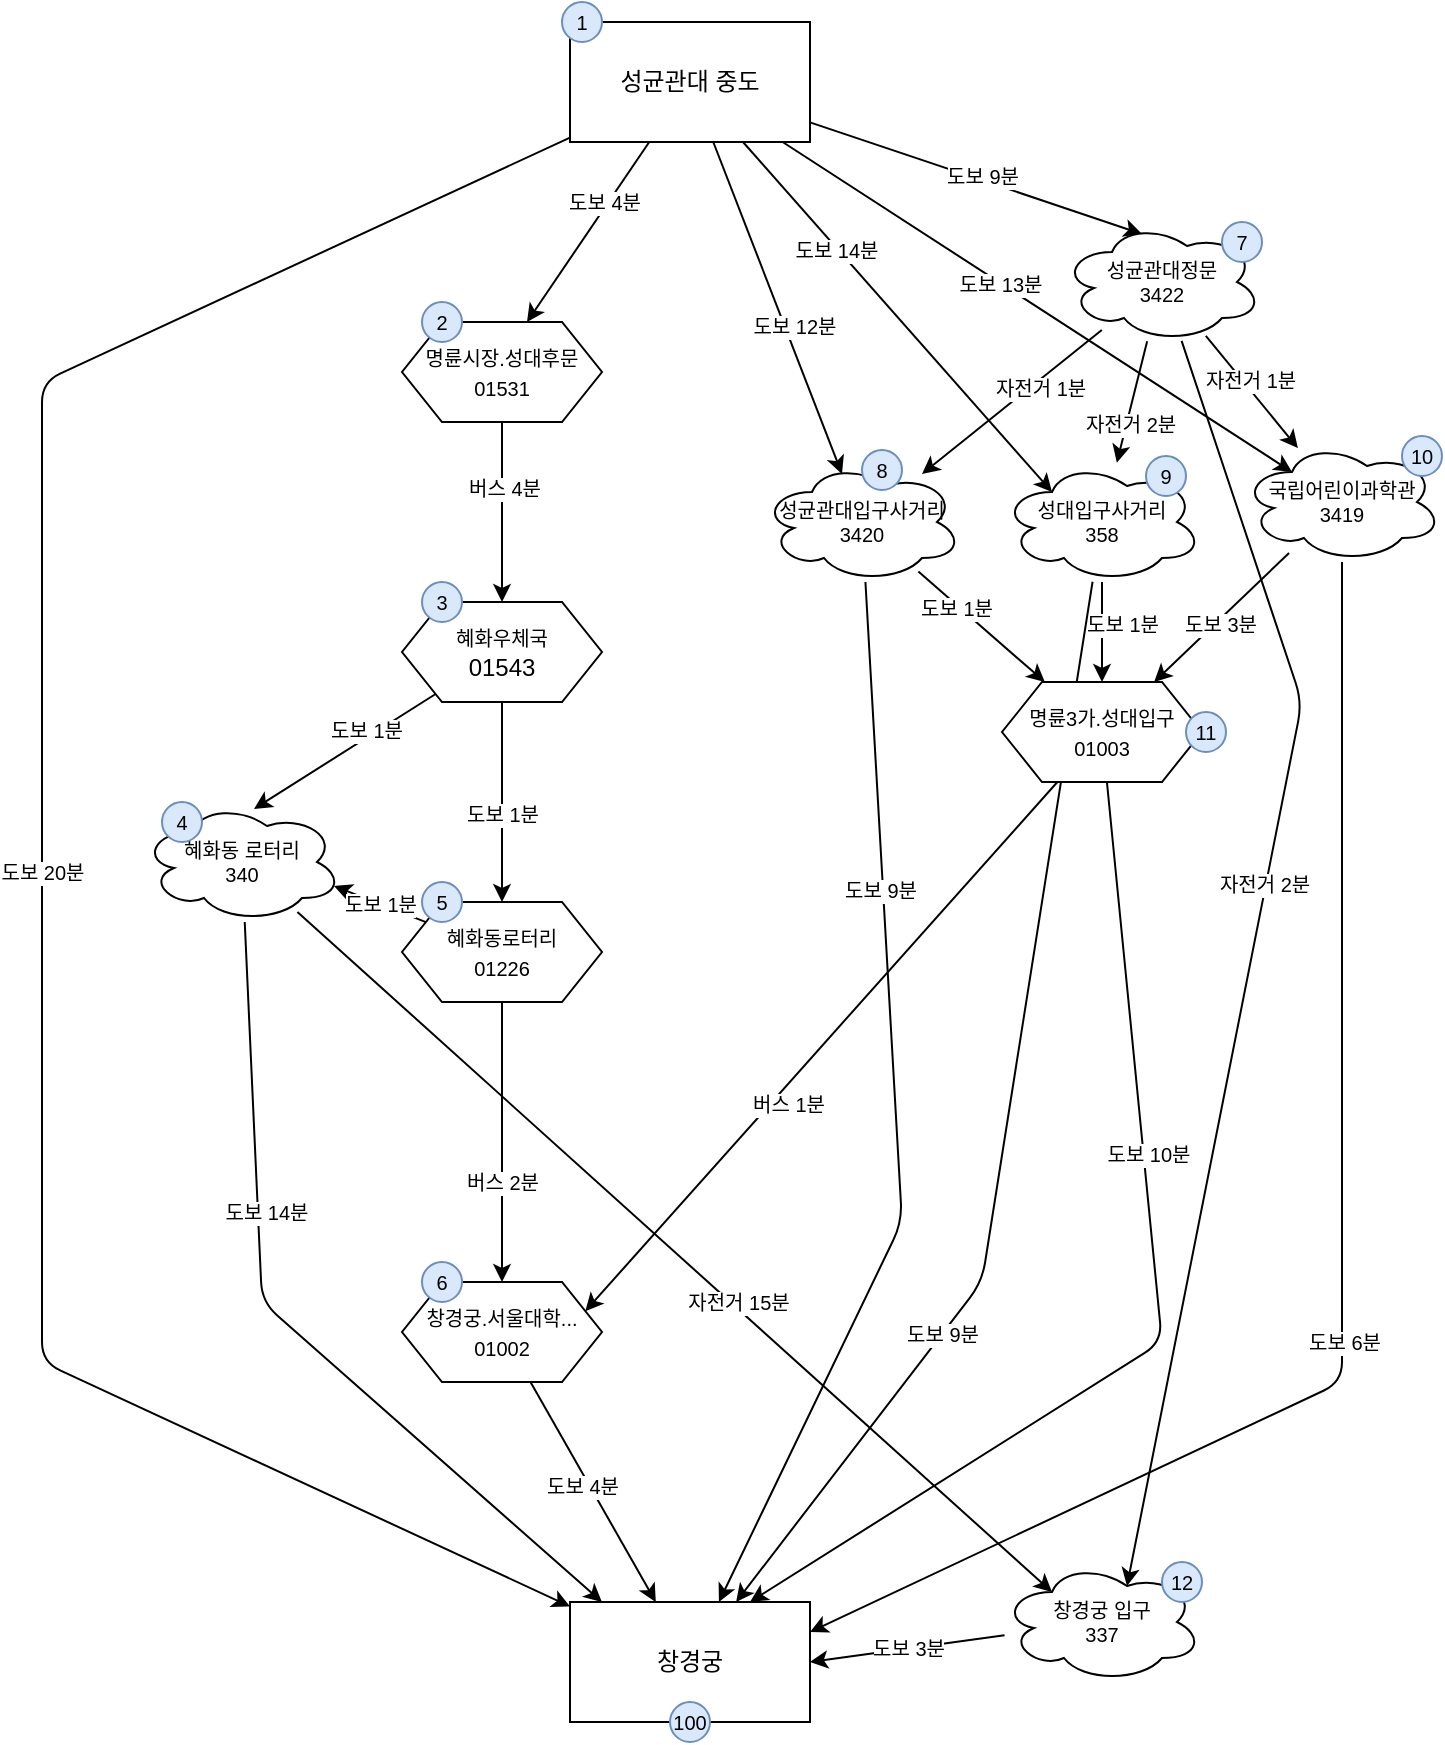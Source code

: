 <mxfile version="20.6.0" type="github">
  <diagram id="lXkE4lG7cgBR9JIsJHmm" name="페이지-1">
    <mxGraphModel dx="932" dy="939" grid="1" gridSize="10" guides="1" tooltips="1" connect="1" arrows="1" fold="1" page="1" pageScale="1" pageWidth="827" pageHeight="1169" math="0" shadow="0">
      <root>
        <mxCell id="0" />
        <mxCell id="1" parent="0" />
        <mxCell id="OgAkdvKX0kVkj8nFm4jw-12" style="edgeStyle=none;orthogonalLoop=1;jettySize=auto;html=1;entryX=0.625;entryY=0;entryDx=0;entryDy=0;fontSize=10;" edge="1" parent="1" source="OgAkdvKX0kVkj8nFm4jw-1" target="OgAkdvKX0kVkj8nFm4jw-3">
          <mxGeometry relative="1" as="geometry" />
        </mxCell>
        <mxCell id="OgAkdvKX0kVkj8nFm4jw-13" value="도보 4분" style="edgeLabel;html=1;align=center;verticalAlign=middle;resizable=0;points=[];fontSize=10;" vertex="1" connectable="0" parent="OgAkdvKX0kVkj8nFm4jw-12">
          <mxGeometry x="-0.292" y="-2" relative="1" as="geometry">
            <mxPoint y="-1" as="offset" />
          </mxGeometry>
        </mxCell>
        <mxCell id="OgAkdvKX0kVkj8nFm4jw-18" value="도보 20분" style="edgeStyle=none;orthogonalLoop=1;jettySize=auto;html=1;fontSize=10;" edge="1" parent="1" source="OgAkdvKX0kVkj8nFm4jw-1" target="OgAkdvKX0kVkj8nFm4jw-2">
          <mxGeometry relative="1" as="geometry">
            <Array as="points">
              <mxPoint x="90" y="200" />
              <mxPoint x="90" y="690" />
            </Array>
          </mxGeometry>
        </mxCell>
        <mxCell id="OgAkdvKX0kVkj8nFm4jw-23" style="edgeStyle=none;orthogonalLoop=1;jettySize=auto;html=1;entryX=0.4;entryY=0.1;entryDx=0;entryDy=0;entryPerimeter=0;fontSize=10;" edge="1" parent="1" source="OgAkdvKX0kVkj8nFm4jw-1" target="OgAkdvKX0kVkj8nFm4jw-19">
          <mxGeometry relative="1" as="geometry" />
        </mxCell>
        <mxCell id="OgAkdvKX0kVkj8nFm4jw-82" value="도보 9분" style="edgeLabel;html=1;align=center;verticalAlign=middle;resizable=0;points=[];fontSize=10;" vertex="1" connectable="0" parent="OgAkdvKX0kVkj8nFm4jw-23">
          <mxGeometry x="0.027" y="2" relative="1" as="geometry">
            <mxPoint as="offset" />
          </mxGeometry>
        </mxCell>
        <mxCell id="OgAkdvKX0kVkj8nFm4jw-54" style="edgeStyle=none;orthogonalLoop=1;jettySize=auto;html=1;entryX=0.4;entryY=0.1;entryDx=0;entryDy=0;entryPerimeter=0;fontSize=10;" edge="1" parent="1" source="OgAkdvKX0kVkj8nFm4jw-1" target="OgAkdvKX0kVkj8nFm4jw-20">
          <mxGeometry relative="1" as="geometry" />
        </mxCell>
        <mxCell id="OgAkdvKX0kVkj8nFm4jw-55" value="도보 12분" style="edgeLabel;html=1;align=center;verticalAlign=middle;resizable=0;points=[];fontSize=10;" vertex="1" connectable="0" parent="OgAkdvKX0kVkj8nFm4jw-54">
          <mxGeometry x="0.121" y="4" relative="1" as="geometry">
            <mxPoint as="offset" />
          </mxGeometry>
        </mxCell>
        <mxCell id="OgAkdvKX0kVkj8nFm4jw-56" style="edgeStyle=none;orthogonalLoop=1;jettySize=auto;html=1;entryX=0.25;entryY=0.25;entryDx=0;entryDy=0;entryPerimeter=0;fontSize=10;" edge="1" parent="1" source="OgAkdvKX0kVkj8nFm4jw-1" target="OgAkdvKX0kVkj8nFm4jw-21">
          <mxGeometry relative="1" as="geometry" />
        </mxCell>
        <mxCell id="OgAkdvKX0kVkj8nFm4jw-58" value="도보 14분" style="edgeLabel;html=1;align=center;verticalAlign=middle;resizable=0;points=[];fontSize=10;" vertex="1" connectable="0" parent="OgAkdvKX0kVkj8nFm4jw-56">
          <mxGeometry x="-0.393" y="-1" relative="1" as="geometry">
            <mxPoint as="offset" />
          </mxGeometry>
        </mxCell>
        <mxCell id="OgAkdvKX0kVkj8nFm4jw-57" style="edgeStyle=none;orthogonalLoop=1;jettySize=auto;html=1;entryX=0.25;entryY=0.25;entryDx=0;entryDy=0;entryPerimeter=0;fontSize=10;" edge="1" parent="1" source="OgAkdvKX0kVkj8nFm4jw-1" target="OgAkdvKX0kVkj8nFm4jw-22">
          <mxGeometry relative="1" as="geometry" />
        </mxCell>
        <mxCell id="OgAkdvKX0kVkj8nFm4jw-59" value="도보 13분" style="edgeLabel;html=1;align=center;verticalAlign=middle;resizable=0;points=[];fontSize=10;" vertex="1" connectable="0" parent="OgAkdvKX0kVkj8nFm4jw-57">
          <mxGeometry x="-0.146" relative="1" as="geometry">
            <mxPoint as="offset" />
          </mxGeometry>
        </mxCell>
        <mxCell id="OgAkdvKX0kVkj8nFm4jw-1" value="성균관대 중도" style="rounded=0;whiteSpace=wrap;html=1;" vertex="1" parent="1">
          <mxGeometry x="354" y="20" width="120" height="60" as="geometry" />
        </mxCell>
        <mxCell id="OgAkdvKX0kVkj8nFm4jw-2" value="창경궁" style="rounded=0;whiteSpace=wrap;html=1;" vertex="1" parent="1">
          <mxGeometry x="354" y="810" width="120" height="60" as="geometry" />
        </mxCell>
        <mxCell id="OgAkdvKX0kVkj8nFm4jw-8" style="edgeStyle=orthogonalEdgeStyle;rounded=0;orthogonalLoop=1;jettySize=auto;html=1;fontSize=10;" edge="1" parent="1" source="OgAkdvKX0kVkj8nFm4jw-3" target="OgAkdvKX0kVkj8nFm4jw-4">
          <mxGeometry relative="1" as="geometry" />
        </mxCell>
        <mxCell id="OgAkdvKX0kVkj8nFm4jw-14" value="버스 4분" style="edgeLabel;html=1;align=center;verticalAlign=middle;resizable=0;points=[];fontSize=10;" vertex="1" connectable="0" parent="OgAkdvKX0kVkj8nFm4jw-8">
          <mxGeometry x="-0.3" y="1" relative="1" as="geometry">
            <mxPoint y="1" as="offset" />
          </mxGeometry>
        </mxCell>
        <mxCell id="OgAkdvKX0kVkj8nFm4jw-3" value="&lt;font style=&quot;font-size: 10px;&quot;&gt;명륜시장.성대후문&lt;br&gt;01531&lt;/font&gt;" style="shape=hexagon;perimeter=hexagonPerimeter2;whiteSpace=wrap;html=1;fixedSize=1;" vertex="1" parent="1">
          <mxGeometry x="270" y="170" width="100" height="50" as="geometry" />
        </mxCell>
        <mxCell id="OgAkdvKX0kVkj8nFm4jw-9" style="edgeStyle=orthogonalEdgeStyle;rounded=0;orthogonalLoop=1;jettySize=auto;html=1;entryX=0.5;entryY=0;entryDx=0;entryDy=0;fontSize=10;" edge="1" parent="1" source="OgAkdvKX0kVkj8nFm4jw-4" target="OgAkdvKX0kVkj8nFm4jw-5">
          <mxGeometry relative="1" as="geometry" />
        </mxCell>
        <mxCell id="OgAkdvKX0kVkj8nFm4jw-15" value="도보 1분" style="edgeLabel;html=1;align=center;verticalAlign=middle;resizable=0;points=[];fontSize=10;" vertex="1" connectable="0" parent="OgAkdvKX0kVkj8nFm4jw-9">
          <mxGeometry x="0.11" relative="1" as="geometry">
            <mxPoint as="offset" />
          </mxGeometry>
        </mxCell>
        <mxCell id="OgAkdvKX0kVkj8nFm4jw-46" style="edgeStyle=none;orthogonalLoop=1;jettySize=auto;html=1;entryX=0.56;entryY=0.058;entryDx=0;entryDy=0;entryPerimeter=0;fontSize=10;" edge="1" parent="1" source="OgAkdvKX0kVkj8nFm4jw-4" target="OgAkdvKX0kVkj8nFm4jw-45">
          <mxGeometry relative="1" as="geometry" />
        </mxCell>
        <mxCell id="OgAkdvKX0kVkj8nFm4jw-62" value="도보 1분" style="edgeLabel;html=1;align=center;verticalAlign=middle;resizable=0;points=[];fontSize=10;" vertex="1" connectable="0" parent="OgAkdvKX0kVkj8nFm4jw-46">
          <mxGeometry x="-0.262" y="-4" relative="1" as="geometry">
            <mxPoint as="offset" />
          </mxGeometry>
        </mxCell>
        <mxCell id="OgAkdvKX0kVkj8nFm4jw-4" value="&lt;span style=&quot;font-size: 10px;&quot;&gt;혜화우체국&lt;br&gt;&lt;/span&gt;01543" style="shape=hexagon;perimeter=hexagonPerimeter2;whiteSpace=wrap;html=1;fixedSize=1;" vertex="1" parent="1">
          <mxGeometry x="270" y="310" width="100" height="50" as="geometry" />
        </mxCell>
        <mxCell id="OgAkdvKX0kVkj8nFm4jw-10" style="edgeStyle=orthogonalEdgeStyle;rounded=0;orthogonalLoop=1;jettySize=auto;html=1;entryX=0.5;entryY=0;entryDx=0;entryDy=0;fontSize=10;" edge="1" parent="1" source="OgAkdvKX0kVkj8nFm4jw-5" target="OgAkdvKX0kVkj8nFm4jw-6">
          <mxGeometry relative="1" as="geometry" />
        </mxCell>
        <mxCell id="OgAkdvKX0kVkj8nFm4jw-16" value="버스 2분" style="edgeLabel;html=1;align=center;verticalAlign=middle;resizable=0;points=[];fontSize=10;" vertex="1" connectable="0" parent="OgAkdvKX0kVkj8nFm4jw-10">
          <mxGeometry x="-0.107" y="-3" relative="1" as="geometry">
            <mxPoint x="3" y="27" as="offset" />
          </mxGeometry>
        </mxCell>
        <mxCell id="OgAkdvKX0kVkj8nFm4jw-53" value="도보 1분" style="edgeStyle=none;orthogonalLoop=1;jettySize=auto;html=1;entryX=0.96;entryY=0.7;entryDx=0;entryDy=0;entryPerimeter=0;fontSize=10;" edge="1" parent="1" source="OgAkdvKX0kVkj8nFm4jw-5" target="OgAkdvKX0kVkj8nFm4jw-45">
          <mxGeometry relative="1" as="geometry" />
        </mxCell>
        <mxCell id="OgAkdvKX0kVkj8nFm4jw-5" value="&lt;span style=&quot;font-size: 10px;&quot;&gt;혜화동로터리&lt;br&gt;01226&lt;br&gt;&lt;/span&gt;" style="shape=hexagon;perimeter=hexagonPerimeter2;whiteSpace=wrap;html=1;fixedSize=1;" vertex="1" parent="1">
          <mxGeometry x="270" y="460" width="100" height="50" as="geometry" />
        </mxCell>
        <mxCell id="OgAkdvKX0kVkj8nFm4jw-11" style="orthogonalLoop=1;jettySize=auto;html=1;fontSize=10;" edge="1" parent="1" source="OgAkdvKX0kVkj8nFm4jw-6" target="OgAkdvKX0kVkj8nFm4jw-2">
          <mxGeometry relative="1" as="geometry" />
        </mxCell>
        <mxCell id="OgAkdvKX0kVkj8nFm4jw-17" value="도보 4분" style="edgeLabel;html=1;align=center;verticalAlign=middle;resizable=0;points=[];fontSize=10;" vertex="1" connectable="0" parent="OgAkdvKX0kVkj8nFm4jw-11">
          <mxGeometry x="-0.092" y="-3" relative="1" as="geometry">
            <mxPoint as="offset" />
          </mxGeometry>
        </mxCell>
        <mxCell id="OgAkdvKX0kVkj8nFm4jw-6" value="&lt;span style=&quot;font-size: 10px;&quot;&gt;창경궁.서울대학...&lt;br&gt;01002&lt;br&gt;&lt;/span&gt;" style="shape=hexagon;perimeter=hexagonPerimeter2;whiteSpace=wrap;html=1;fixedSize=1;" vertex="1" parent="1">
          <mxGeometry x="270" y="650" width="100" height="50" as="geometry" />
        </mxCell>
        <mxCell id="OgAkdvKX0kVkj8nFm4jw-24" style="edgeStyle=none;orthogonalLoop=1;jettySize=auto;html=1;fontSize=10;" edge="1" parent="1" source="OgAkdvKX0kVkj8nFm4jw-19" target="OgAkdvKX0kVkj8nFm4jw-20">
          <mxGeometry relative="1" as="geometry" />
        </mxCell>
        <mxCell id="OgAkdvKX0kVkj8nFm4jw-63" value="자전거 1분" style="edgeLabel;html=1;align=center;verticalAlign=middle;resizable=0;points=[];fontSize=10;" vertex="1" connectable="0" parent="OgAkdvKX0kVkj8nFm4jw-24">
          <mxGeometry x="-0.264" y="3" relative="1" as="geometry">
            <mxPoint as="offset" />
          </mxGeometry>
        </mxCell>
        <mxCell id="OgAkdvKX0kVkj8nFm4jw-27" style="edgeStyle=none;orthogonalLoop=1;jettySize=auto;html=1;fontSize=10;" edge="1" parent="1" source="OgAkdvKX0kVkj8nFm4jw-19" target="OgAkdvKX0kVkj8nFm4jw-21">
          <mxGeometry relative="1" as="geometry" />
        </mxCell>
        <mxCell id="OgAkdvKX0kVkj8nFm4jw-64" value="자전거 2분" style="edgeLabel;html=1;align=center;verticalAlign=middle;resizable=0;points=[];fontSize=10;" vertex="1" connectable="0" parent="OgAkdvKX0kVkj8nFm4jw-27">
          <mxGeometry x="0.152" relative="1" as="geometry">
            <mxPoint y="6" as="offset" />
          </mxGeometry>
        </mxCell>
        <mxCell id="OgAkdvKX0kVkj8nFm4jw-28" style="edgeStyle=none;orthogonalLoop=1;jettySize=auto;html=1;fontSize=10;" edge="1" parent="1" source="OgAkdvKX0kVkj8nFm4jw-19" target="OgAkdvKX0kVkj8nFm4jw-22">
          <mxGeometry relative="1" as="geometry" />
        </mxCell>
        <mxCell id="OgAkdvKX0kVkj8nFm4jw-65" value="자전거 1분" style="edgeLabel;html=1;align=center;verticalAlign=middle;resizable=0;points=[];fontSize=10;" vertex="1" connectable="0" parent="OgAkdvKX0kVkj8nFm4jw-28">
          <mxGeometry x="-0.145" y="3" relative="1" as="geometry">
            <mxPoint as="offset" />
          </mxGeometry>
        </mxCell>
        <mxCell id="OgAkdvKX0kVkj8nFm4jw-51" style="edgeStyle=none;orthogonalLoop=1;jettySize=auto;html=1;entryX=0.625;entryY=0.2;entryDx=0;entryDy=0;entryPerimeter=0;fontSize=10;" edge="1" parent="1" source="OgAkdvKX0kVkj8nFm4jw-19" target="OgAkdvKX0kVkj8nFm4jw-47">
          <mxGeometry relative="1" as="geometry">
            <Array as="points">
              <mxPoint x="720" y="360" />
            </Array>
          </mxGeometry>
        </mxCell>
        <mxCell id="OgAkdvKX0kVkj8nFm4jw-52" value="자전거 2분" style="edgeLabel;html=1;align=center;verticalAlign=middle;resizable=0;points=[];fontSize=10;" vertex="1" connectable="0" parent="OgAkdvKX0kVkj8nFm4jw-51">
          <mxGeometry x="-0.116" y="-1" relative="1" as="geometry">
            <mxPoint as="offset" />
          </mxGeometry>
        </mxCell>
        <mxCell id="OgAkdvKX0kVkj8nFm4jw-19" value="성균관대정문&lt;br&gt;3422" style="ellipse;shape=cloud;whiteSpace=wrap;html=1;fontSize=10;" vertex="1" parent="1">
          <mxGeometry x="600" y="120" width="100" height="60" as="geometry" />
        </mxCell>
        <mxCell id="OgAkdvKX0kVkj8nFm4jw-30" style="edgeStyle=none;orthogonalLoop=1;jettySize=auto;html=1;fontSize=10;" edge="1" parent="1" source="OgAkdvKX0kVkj8nFm4jw-20" target="OgAkdvKX0kVkj8nFm4jw-29">
          <mxGeometry relative="1" as="geometry" />
        </mxCell>
        <mxCell id="OgAkdvKX0kVkj8nFm4jw-83" value="도보 1분" style="edgeLabel;html=1;align=center;verticalAlign=middle;resizable=0;points=[];fontSize=10;" vertex="1" connectable="0" parent="OgAkdvKX0kVkj8nFm4jw-30">
          <mxGeometry x="-0.391" y="-1" relative="1" as="geometry">
            <mxPoint as="offset" />
          </mxGeometry>
        </mxCell>
        <mxCell id="OgAkdvKX0kVkj8nFm4jw-43" style="edgeStyle=none;orthogonalLoop=1;jettySize=auto;html=1;fontSize=10;" edge="1" parent="1" source="OgAkdvKX0kVkj8nFm4jw-20" target="OgAkdvKX0kVkj8nFm4jw-2">
          <mxGeometry relative="1" as="geometry">
            <Array as="points">
              <mxPoint x="520" y="620" />
            </Array>
          </mxGeometry>
        </mxCell>
        <mxCell id="OgAkdvKX0kVkj8nFm4jw-44" value="도보 9분" style="edgeLabel;html=1;align=center;verticalAlign=middle;resizable=0;points=[];fontSize=10;" vertex="1" connectable="0" parent="OgAkdvKX0kVkj8nFm4jw-43">
          <mxGeometry x="-0.42" y="-2" relative="1" as="geometry">
            <mxPoint as="offset" />
          </mxGeometry>
        </mxCell>
        <mxCell id="OgAkdvKX0kVkj8nFm4jw-20" value="성균관대입구사거리&lt;br&gt;3420" style="ellipse;shape=cloud;whiteSpace=wrap;html=1;fontSize=10;" vertex="1" parent="1">
          <mxGeometry x="450" y="240" width="100" height="60" as="geometry" />
        </mxCell>
        <mxCell id="OgAkdvKX0kVkj8nFm4jw-32" style="edgeStyle=none;orthogonalLoop=1;jettySize=auto;html=1;fontSize=10;" edge="1" parent="1" source="OgAkdvKX0kVkj8nFm4jw-21" target="OgAkdvKX0kVkj8nFm4jw-29">
          <mxGeometry relative="1" as="geometry" />
        </mxCell>
        <mxCell id="OgAkdvKX0kVkj8nFm4jw-84" value="도보 1분" style="edgeLabel;html=1;align=center;verticalAlign=middle;resizable=0;points=[];fontSize=10;" vertex="1" connectable="0" parent="OgAkdvKX0kVkj8nFm4jw-32">
          <mxGeometry x="-0.139" y="2" relative="1" as="geometry">
            <mxPoint x="8" y="-1" as="offset" />
          </mxGeometry>
        </mxCell>
        <mxCell id="OgAkdvKX0kVkj8nFm4jw-41" style="edgeStyle=none;orthogonalLoop=1;jettySize=auto;html=1;fontSize=10;" edge="1" parent="1" source="OgAkdvKX0kVkj8nFm4jw-21" target="OgAkdvKX0kVkj8nFm4jw-2">
          <mxGeometry relative="1" as="geometry">
            <Array as="points">
              <mxPoint x="560" y="650" />
            </Array>
          </mxGeometry>
        </mxCell>
        <mxCell id="OgAkdvKX0kVkj8nFm4jw-42" value="도보 9분" style="edgeLabel;html=1;align=center;verticalAlign=middle;resizable=0;points=[];fontSize=10;" vertex="1" connectable="0" parent="OgAkdvKX0kVkj8nFm4jw-41">
          <mxGeometry x="0.626" relative="1" as="geometry">
            <mxPoint x="39" y="-52" as="offset" />
          </mxGeometry>
        </mxCell>
        <mxCell id="OgAkdvKX0kVkj8nFm4jw-21" value="성대입구사거리&lt;br&gt;358" style="ellipse;shape=cloud;whiteSpace=wrap;html=1;fontSize=10;" vertex="1" parent="1">
          <mxGeometry x="570" y="240" width="100" height="60" as="geometry" />
        </mxCell>
        <mxCell id="OgAkdvKX0kVkj8nFm4jw-33" style="edgeStyle=none;orthogonalLoop=1;jettySize=auto;html=1;fontSize=10;" edge="1" parent="1" source="OgAkdvKX0kVkj8nFm4jw-22" target="OgAkdvKX0kVkj8nFm4jw-29">
          <mxGeometry relative="1" as="geometry" />
        </mxCell>
        <mxCell id="OgAkdvKX0kVkj8nFm4jw-85" value="도보 3분" style="edgeLabel;html=1;align=center;verticalAlign=middle;resizable=0;points=[];fontSize=10;" vertex="1" connectable="0" parent="OgAkdvKX0kVkj8nFm4jw-33">
          <mxGeometry x="0.056" y="1" relative="1" as="geometry">
            <mxPoint as="offset" />
          </mxGeometry>
        </mxCell>
        <mxCell id="OgAkdvKX0kVkj8nFm4jw-39" style="edgeStyle=none;orthogonalLoop=1;jettySize=auto;html=1;entryX=1;entryY=0.25;entryDx=0;entryDy=0;fontSize=10;" edge="1" parent="1" source="OgAkdvKX0kVkj8nFm4jw-22" target="OgAkdvKX0kVkj8nFm4jw-2">
          <mxGeometry relative="1" as="geometry">
            <Array as="points">
              <mxPoint x="740" y="700" />
            </Array>
          </mxGeometry>
        </mxCell>
        <mxCell id="OgAkdvKX0kVkj8nFm4jw-40" value="도보 6분" style="edgeLabel;html=1;align=center;verticalAlign=middle;resizable=0;points=[];fontSize=10;" vertex="1" connectable="0" parent="OgAkdvKX0kVkj8nFm4jw-39">
          <mxGeometry x="0.108" y="1" relative="1" as="geometry">
            <mxPoint as="offset" />
          </mxGeometry>
        </mxCell>
        <mxCell id="OgAkdvKX0kVkj8nFm4jw-22" value="국립어린이과학관&lt;br&gt;3419" style="ellipse;shape=cloud;whiteSpace=wrap;html=1;fontSize=10;" vertex="1" parent="1">
          <mxGeometry x="690" y="230" width="100" height="60" as="geometry" />
        </mxCell>
        <mxCell id="OgAkdvKX0kVkj8nFm4jw-35" style="edgeStyle=none;orthogonalLoop=1;jettySize=auto;html=1;entryX=1;entryY=0.25;entryDx=0;entryDy=0;fontSize=10;" edge="1" parent="1" source="OgAkdvKX0kVkj8nFm4jw-29" target="OgAkdvKX0kVkj8nFm4jw-6">
          <mxGeometry relative="1" as="geometry" />
        </mxCell>
        <mxCell id="OgAkdvKX0kVkj8nFm4jw-36" value="버스 1분" style="edgeLabel;html=1;align=center;verticalAlign=middle;resizable=0;points=[];fontSize=10;" vertex="1" connectable="0" parent="OgAkdvKX0kVkj8nFm4jw-35">
          <mxGeometry x="0.263" y="2" relative="1" as="geometry">
            <mxPoint x="13" y="-8" as="offset" />
          </mxGeometry>
        </mxCell>
        <mxCell id="OgAkdvKX0kVkj8nFm4jw-37" style="edgeStyle=none;orthogonalLoop=1;jettySize=auto;html=1;entryX=0.75;entryY=0;entryDx=0;entryDy=0;fontSize=10;" edge="1" parent="1" source="OgAkdvKX0kVkj8nFm4jw-29" target="OgAkdvKX0kVkj8nFm4jw-2">
          <mxGeometry relative="1" as="geometry">
            <Array as="points">
              <mxPoint x="650" y="680" />
            </Array>
          </mxGeometry>
        </mxCell>
        <mxCell id="OgAkdvKX0kVkj8nFm4jw-38" value="도보 10분" style="edgeLabel;html=1;align=center;verticalAlign=middle;resizable=0;points=[];fontSize=10;" vertex="1" connectable="0" parent="OgAkdvKX0kVkj8nFm4jw-37">
          <mxGeometry x="-0.289" y="2" relative="1" as="geometry">
            <mxPoint as="offset" />
          </mxGeometry>
        </mxCell>
        <mxCell id="OgAkdvKX0kVkj8nFm4jw-29" value="&lt;span style=&quot;font-size: 10px;&quot;&gt;명륜3가.성대입구&lt;br&gt;01003&lt;br&gt;&lt;/span&gt;" style="shape=hexagon;perimeter=hexagonPerimeter2;whiteSpace=wrap;html=1;fixedSize=1;" vertex="1" parent="1">
          <mxGeometry x="570" y="350" width="100" height="50" as="geometry" />
        </mxCell>
        <mxCell id="OgAkdvKX0kVkj8nFm4jw-48" style="edgeStyle=none;orthogonalLoop=1;jettySize=auto;html=1;entryX=0.25;entryY=0.25;entryDx=0;entryDy=0;entryPerimeter=0;fontSize=10;" edge="1" parent="1" source="OgAkdvKX0kVkj8nFm4jw-45" target="OgAkdvKX0kVkj8nFm4jw-47">
          <mxGeometry relative="1" as="geometry" />
        </mxCell>
        <mxCell id="OgAkdvKX0kVkj8nFm4jw-49" value="자전거 15분" style="edgeLabel;html=1;align=center;verticalAlign=middle;resizable=0;points=[];fontSize=10;" vertex="1" connectable="0" parent="OgAkdvKX0kVkj8nFm4jw-48">
          <mxGeometry x="0.158" y="3" relative="1" as="geometry">
            <mxPoint as="offset" />
          </mxGeometry>
        </mxCell>
        <mxCell id="OgAkdvKX0kVkj8nFm4jw-60" style="edgeStyle=none;orthogonalLoop=1;jettySize=auto;html=1;entryX=0.133;entryY=0;entryDx=0;entryDy=0;entryPerimeter=0;fontSize=10;" edge="1" parent="1" source="OgAkdvKX0kVkj8nFm4jw-45" target="OgAkdvKX0kVkj8nFm4jw-2">
          <mxGeometry relative="1" as="geometry">
            <Array as="points">
              <mxPoint x="200" y="660" />
            </Array>
          </mxGeometry>
        </mxCell>
        <mxCell id="OgAkdvKX0kVkj8nFm4jw-61" value="도보 14분" style="edgeLabel;html=1;align=center;verticalAlign=middle;resizable=0;points=[];fontSize=10;" vertex="1" connectable="0" parent="OgAkdvKX0kVkj8nFm4jw-60">
          <mxGeometry x="-0.304" y="4" relative="1" as="geometry">
            <mxPoint as="offset" />
          </mxGeometry>
        </mxCell>
        <mxCell id="OgAkdvKX0kVkj8nFm4jw-45" value="혜화동 로터리&lt;br&gt;340" style="ellipse;shape=cloud;whiteSpace=wrap;html=1;fontSize=10;" vertex="1" parent="1">
          <mxGeometry x="140" y="410" width="100" height="60" as="geometry" />
        </mxCell>
        <mxCell id="OgAkdvKX0kVkj8nFm4jw-50" value="도보 3분" style="edgeStyle=none;orthogonalLoop=1;jettySize=auto;html=1;entryX=1;entryY=0.5;entryDx=0;entryDy=0;fontSize=10;" edge="1" parent="1" source="OgAkdvKX0kVkj8nFm4jw-47" target="OgAkdvKX0kVkj8nFm4jw-2">
          <mxGeometry relative="1" as="geometry" />
        </mxCell>
        <mxCell id="OgAkdvKX0kVkj8nFm4jw-47" value="창경궁 입구&lt;br&gt;337" style="ellipse;shape=cloud;whiteSpace=wrap;html=1;fontSize=10;" vertex="1" parent="1">
          <mxGeometry x="570" y="790" width="100" height="60" as="geometry" />
        </mxCell>
        <mxCell id="OgAkdvKX0kVkj8nFm4jw-66" value="1" style="ellipse;whiteSpace=wrap;html=1;aspect=fixed;fontSize=10;fillColor=#dae8fc;strokeColor=#6c8ebf;" vertex="1" parent="1">
          <mxGeometry x="350" y="10" width="20" height="20" as="geometry" />
        </mxCell>
        <mxCell id="OgAkdvKX0kVkj8nFm4jw-70" value="2" style="ellipse;whiteSpace=wrap;html=1;aspect=fixed;fontSize=10;fillColor=#dae8fc;strokeColor=#6c8ebf;" vertex="1" parent="1">
          <mxGeometry x="280" y="160" width="20" height="20" as="geometry" />
        </mxCell>
        <mxCell id="OgAkdvKX0kVkj8nFm4jw-71" value="3" style="ellipse;whiteSpace=wrap;html=1;aspect=fixed;fontSize=10;fillColor=#dae8fc;strokeColor=#6c8ebf;" vertex="1" parent="1">
          <mxGeometry x="280" y="300" width="20" height="20" as="geometry" />
        </mxCell>
        <mxCell id="OgAkdvKX0kVkj8nFm4jw-72" value="4" style="ellipse;whiteSpace=wrap;html=1;aspect=fixed;fontSize=10;fillColor=#dae8fc;strokeColor=#6c8ebf;" vertex="1" parent="1">
          <mxGeometry x="150" y="410" width="20" height="20" as="geometry" />
        </mxCell>
        <mxCell id="OgAkdvKX0kVkj8nFm4jw-73" value="5" style="ellipse;whiteSpace=wrap;html=1;aspect=fixed;fontSize=10;fillColor=#dae8fc;strokeColor=#6c8ebf;" vertex="1" parent="1">
          <mxGeometry x="280" y="450" width="20" height="20" as="geometry" />
        </mxCell>
        <mxCell id="OgAkdvKX0kVkj8nFm4jw-74" value="6" style="ellipse;whiteSpace=wrap;html=1;aspect=fixed;fontSize=10;fillColor=#dae8fc;strokeColor=#6c8ebf;" vertex="1" parent="1">
          <mxGeometry x="280" y="640" width="20" height="20" as="geometry" />
        </mxCell>
        <mxCell id="OgAkdvKX0kVkj8nFm4jw-75" value="7" style="ellipse;whiteSpace=wrap;html=1;aspect=fixed;fontSize=10;fillColor=#dae8fc;strokeColor=#6c8ebf;" vertex="1" parent="1">
          <mxGeometry x="680" y="120" width="20" height="20" as="geometry" />
        </mxCell>
        <mxCell id="OgAkdvKX0kVkj8nFm4jw-76" value="8" style="ellipse;whiteSpace=wrap;html=1;aspect=fixed;fontSize=10;fillColor=#dae8fc;strokeColor=#6c8ebf;" vertex="1" parent="1">
          <mxGeometry x="500" y="234" width="20" height="20" as="geometry" />
        </mxCell>
        <mxCell id="OgAkdvKX0kVkj8nFm4jw-77" value="9" style="ellipse;whiteSpace=wrap;html=1;aspect=fixed;fontSize=10;fillColor=#dae8fc;strokeColor=#6c8ebf;" vertex="1" parent="1">
          <mxGeometry x="642" y="237" width="20" height="20" as="geometry" />
        </mxCell>
        <mxCell id="OgAkdvKX0kVkj8nFm4jw-78" value="10" style="ellipse;whiteSpace=wrap;html=1;aspect=fixed;fontSize=10;fillColor=#dae8fc;strokeColor=#6c8ebf;" vertex="1" parent="1">
          <mxGeometry x="770" y="227" width="20" height="20" as="geometry" />
        </mxCell>
        <mxCell id="OgAkdvKX0kVkj8nFm4jw-79" value="11" style="ellipse;whiteSpace=wrap;html=1;aspect=fixed;fontSize=10;fillColor=#dae8fc;strokeColor=#6c8ebf;" vertex="1" parent="1">
          <mxGeometry x="662" y="365" width="20" height="20" as="geometry" />
        </mxCell>
        <mxCell id="OgAkdvKX0kVkj8nFm4jw-80" value="12" style="ellipse;whiteSpace=wrap;html=1;aspect=fixed;fontSize=10;fillColor=#dae8fc;strokeColor=#6c8ebf;" vertex="1" parent="1">
          <mxGeometry x="650" y="790" width="20" height="20" as="geometry" />
        </mxCell>
        <mxCell id="OgAkdvKX0kVkj8nFm4jw-81" value="100" style="ellipse;whiteSpace=wrap;html=1;aspect=fixed;fontSize=10;fillColor=#dae8fc;strokeColor=#6c8ebf;" vertex="1" parent="1">
          <mxGeometry x="404" y="860" width="20" height="20" as="geometry" />
        </mxCell>
      </root>
    </mxGraphModel>
  </diagram>
</mxfile>
